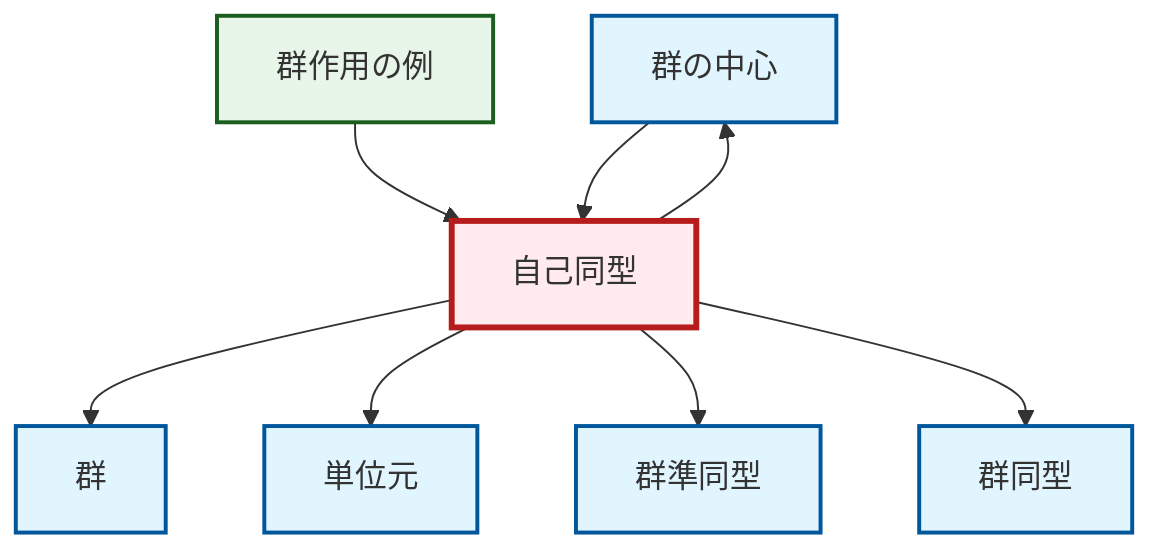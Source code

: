 graph TD
    classDef definition fill:#e1f5fe,stroke:#01579b,stroke-width:2px
    classDef theorem fill:#f3e5f5,stroke:#4a148c,stroke-width:2px
    classDef axiom fill:#fff3e0,stroke:#e65100,stroke-width:2px
    classDef example fill:#e8f5e9,stroke:#1b5e20,stroke-width:2px
    classDef current fill:#ffebee,stroke:#b71c1c,stroke-width:3px
    def-center-of-group["群の中心"]:::definition
    def-identity-element["単位元"]:::definition
    def-isomorphism["群同型"]:::definition
    ex-group-action-examples["群作用の例"]:::example
    def-group["群"]:::definition
    def-homomorphism["群準同型"]:::definition
    def-automorphism["自己同型"]:::definition
    def-automorphism --> def-group
    def-automorphism --> def-identity-element
    def-automorphism --> def-homomorphism
    ex-group-action-examples --> def-automorphism
    def-automorphism --> def-center-of-group
    def-automorphism --> def-isomorphism
    def-center-of-group --> def-automorphism
    class def-automorphism current